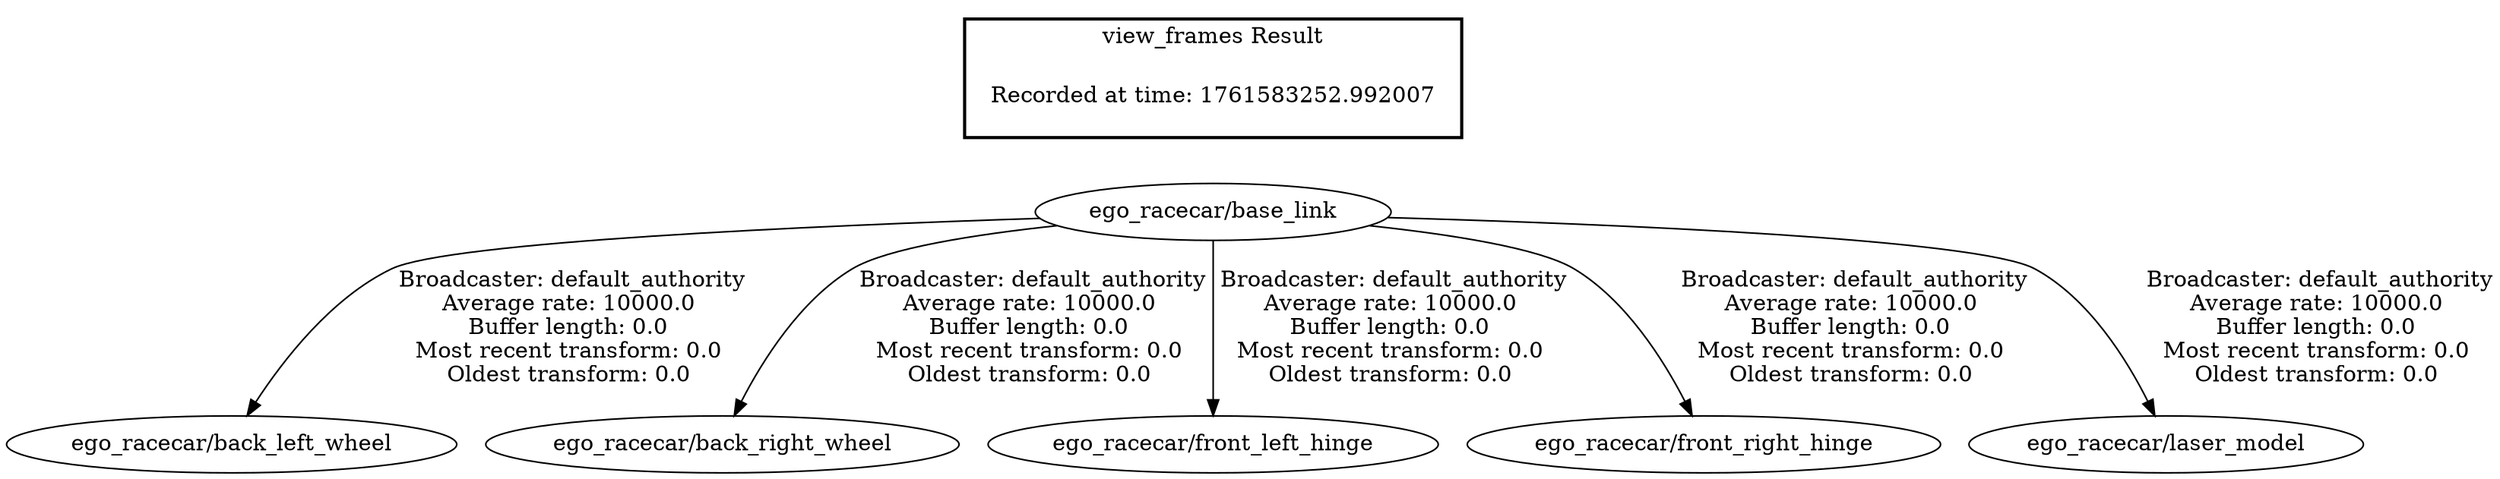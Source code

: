 digraph G {
"ego_racecar/base_link" -> "ego_racecar/back_left_wheel"[label=" Broadcaster: default_authority\nAverage rate: 10000.0\nBuffer length: 0.0\nMost recent transform: 0.0\nOldest transform: 0.0\n"];
"ego_racecar/base_link" -> "ego_racecar/back_right_wheel"[label=" Broadcaster: default_authority\nAverage rate: 10000.0\nBuffer length: 0.0\nMost recent transform: 0.0\nOldest transform: 0.0\n"];
"ego_racecar/base_link" -> "ego_racecar/front_left_hinge"[label=" Broadcaster: default_authority\nAverage rate: 10000.0\nBuffer length: 0.0\nMost recent transform: 0.0\nOldest transform: 0.0\n"];
"ego_racecar/base_link" -> "ego_racecar/front_right_hinge"[label=" Broadcaster: default_authority\nAverage rate: 10000.0\nBuffer length: 0.0\nMost recent transform: 0.0\nOldest transform: 0.0\n"];
"ego_racecar/base_link" -> "ego_racecar/laser_model"[label=" Broadcaster: default_authority\nAverage rate: 10000.0\nBuffer length: 0.0\nMost recent transform: 0.0\nOldest transform: 0.0\n"];
edge [style=invis];
 subgraph cluster_legend { style=bold; color=black; label ="view_frames Result";
"Recorded at time: 1761583252.992007"[ shape=plaintext ] ;
}->"ego_racecar/base_link";
}